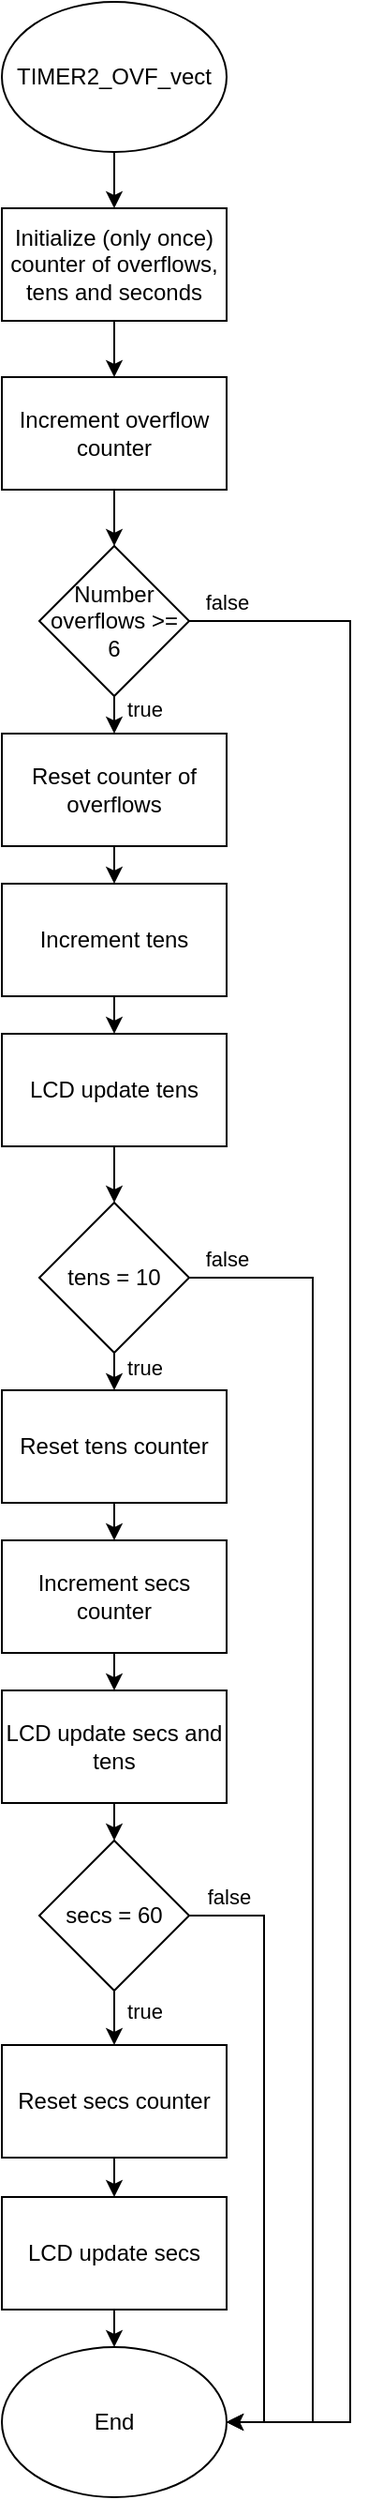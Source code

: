 <mxfile version="15.5.7" type="device"><diagram id="QmCeqWbjlpyHQhTkW4kZ" name="Page-1"><mxGraphModel dx="1185" dy="662" grid="1" gridSize="10" guides="1" tooltips="1" connect="1" arrows="1" fold="1" page="1" pageScale="1" pageWidth="827" pageHeight="1169" math="0" shadow="0"><root><mxCell id="0"/><mxCell id="1" parent="0"/><mxCell id="d3Had_TC5zBTv7Z5mJcT-3" style="edgeStyle=orthogonalEdgeStyle;rounded=0;orthogonalLoop=1;jettySize=auto;html=1;exitX=0.5;exitY=1;exitDx=0;exitDy=0;entryX=0.5;entryY=0;entryDx=0;entryDy=0;" edge="1" parent="1" source="d3Had_TC5zBTv7Z5mJcT-1" target="d3Had_TC5zBTv7Z5mJcT-2"><mxGeometry relative="1" as="geometry"/></mxCell><mxCell id="d3Had_TC5zBTv7Z5mJcT-1" value="TIMER2_OVF_vect" style="ellipse;whiteSpace=wrap;html=1;" vertex="1" parent="1"><mxGeometry x="354" y="80" width="120" height="80" as="geometry"/></mxCell><mxCell id="d3Had_TC5zBTv7Z5mJcT-5" style="edgeStyle=orthogonalEdgeStyle;rounded=0;orthogonalLoop=1;jettySize=auto;html=1;exitX=0.5;exitY=1;exitDx=0;exitDy=0;entryX=0.5;entryY=0;entryDx=0;entryDy=0;" edge="1" parent="1" source="d3Had_TC5zBTv7Z5mJcT-2" target="d3Had_TC5zBTv7Z5mJcT-4"><mxGeometry relative="1" as="geometry"/></mxCell><mxCell id="d3Had_TC5zBTv7Z5mJcT-2" value="Initialize (only once) counter of overflows, tens and seconds" style="rounded=0;whiteSpace=wrap;html=1;" vertex="1" parent="1"><mxGeometry x="354" y="190" width="120" height="60" as="geometry"/></mxCell><mxCell id="d3Had_TC5zBTv7Z5mJcT-8" style="edgeStyle=orthogonalEdgeStyle;rounded=0;orthogonalLoop=1;jettySize=auto;html=1;exitX=0.5;exitY=1;exitDx=0;exitDy=0;entryX=0.5;entryY=0;entryDx=0;entryDy=0;" edge="1" parent="1" source="d3Had_TC5zBTv7Z5mJcT-4" target="d3Had_TC5zBTv7Z5mJcT-6"><mxGeometry relative="1" as="geometry"/></mxCell><mxCell id="d3Had_TC5zBTv7Z5mJcT-4" value="Increment overflow counter" style="rounded=0;whiteSpace=wrap;html=1;" vertex="1" parent="1"><mxGeometry x="354" y="280" width="120" height="60" as="geometry"/></mxCell><mxCell id="d3Had_TC5zBTv7Z5mJcT-9" style="edgeStyle=orthogonalEdgeStyle;rounded=0;orthogonalLoop=1;jettySize=auto;html=1;exitX=0.5;exitY=1;exitDx=0;exitDy=0;entryX=0.5;entryY=0;entryDx=0;entryDy=0;" edge="1" parent="1" source="d3Had_TC5zBTv7Z5mJcT-6" target="d3Had_TC5zBTv7Z5mJcT-7"><mxGeometry relative="1" as="geometry"/></mxCell><mxCell id="d3Had_TC5zBTv7Z5mJcT-10" value="true" style="edgeLabel;html=1;align=center;verticalAlign=middle;resizable=0;points=[];" vertex="1" connectable="0" parent="d3Had_TC5zBTv7Z5mJcT-9"><mxGeometry x="-0.295" relative="1" as="geometry"><mxPoint x="16" as="offset"/></mxGeometry></mxCell><mxCell id="d3Had_TC5zBTv7Z5mJcT-35" style="edgeStyle=orthogonalEdgeStyle;rounded=0;orthogonalLoop=1;jettySize=auto;html=1;exitX=1;exitY=0.5;exitDx=0;exitDy=0;entryX=1;entryY=0.5;entryDx=0;entryDy=0;" edge="1" parent="1" source="d3Had_TC5zBTv7Z5mJcT-6" target="d3Had_TC5zBTv7Z5mJcT-31"><mxGeometry relative="1" as="geometry"><mxPoint x="540" y="1385.0" as="targetPoint"/><Array as="points"><mxPoint x="540" y="410"/><mxPoint x="540" y="1370"/></Array></mxGeometry></mxCell><mxCell id="d3Had_TC5zBTv7Z5mJcT-38" value="false" style="edgeLabel;html=1;align=center;verticalAlign=middle;resizable=0;points=[];" vertex="1" connectable="0" parent="d3Had_TC5zBTv7Z5mJcT-35"><mxGeometry x="-0.952" relative="1" as="geometry"><mxPoint x="-7" y="-10" as="offset"/></mxGeometry></mxCell><mxCell id="d3Had_TC5zBTv7Z5mJcT-6" value="Number overflows &amp;gt;= 6" style="rhombus;whiteSpace=wrap;html=1;" vertex="1" parent="1"><mxGeometry x="374" y="370" width="80" height="80" as="geometry"/></mxCell><mxCell id="d3Had_TC5zBTv7Z5mJcT-12" style="edgeStyle=orthogonalEdgeStyle;rounded=0;orthogonalLoop=1;jettySize=auto;html=1;exitX=0.5;exitY=1;exitDx=0;exitDy=0;entryX=0.5;entryY=0;entryDx=0;entryDy=0;" edge="1" parent="1" source="d3Had_TC5zBTv7Z5mJcT-7" target="d3Had_TC5zBTv7Z5mJcT-11"><mxGeometry relative="1" as="geometry"/></mxCell><mxCell id="d3Had_TC5zBTv7Z5mJcT-7" value="Reset counter of overflows" style="rounded=0;whiteSpace=wrap;html=1;" vertex="1" parent="1"><mxGeometry x="354" y="470" width="120" height="60" as="geometry"/></mxCell><mxCell id="d3Had_TC5zBTv7Z5mJcT-14" style="edgeStyle=orthogonalEdgeStyle;rounded=0;orthogonalLoop=1;jettySize=auto;html=1;exitX=0.5;exitY=1;exitDx=0;exitDy=0;entryX=0.5;entryY=0;entryDx=0;entryDy=0;" edge="1" parent="1" source="d3Had_TC5zBTv7Z5mJcT-11" target="d3Had_TC5zBTv7Z5mJcT-13"><mxGeometry relative="1" as="geometry"/></mxCell><mxCell id="d3Had_TC5zBTv7Z5mJcT-11" value="Increment tens" style="rounded=0;whiteSpace=wrap;html=1;" vertex="1" parent="1"><mxGeometry x="354" y="550" width="120" height="60" as="geometry"/></mxCell><mxCell id="d3Had_TC5zBTv7Z5mJcT-16" style="edgeStyle=orthogonalEdgeStyle;rounded=0;orthogonalLoop=1;jettySize=auto;html=1;exitX=0.5;exitY=1;exitDx=0;exitDy=0;entryX=0.5;entryY=0;entryDx=0;entryDy=0;" edge="1" parent="1" source="d3Had_TC5zBTv7Z5mJcT-13" target="d3Had_TC5zBTv7Z5mJcT-15"><mxGeometry relative="1" as="geometry"/></mxCell><mxCell id="d3Had_TC5zBTv7Z5mJcT-13" value="LCD update tens" style="rounded=0;whiteSpace=wrap;html=1;" vertex="1" parent="1"><mxGeometry x="354" y="630" width="120" height="60" as="geometry"/></mxCell><mxCell id="d3Had_TC5zBTv7Z5mJcT-18" style="edgeStyle=orthogonalEdgeStyle;rounded=0;orthogonalLoop=1;jettySize=auto;html=1;exitX=0.5;exitY=1;exitDx=0;exitDy=0;entryX=0.5;entryY=0;entryDx=0;entryDy=0;" edge="1" parent="1" source="d3Had_TC5zBTv7Z5mJcT-15" target="d3Had_TC5zBTv7Z5mJcT-17"><mxGeometry relative="1" as="geometry"/></mxCell><mxCell id="d3Had_TC5zBTv7Z5mJcT-19" value="true" style="edgeLabel;html=1;align=center;verticalAlign=middle;resizable=0;points=[];" vertex="1" connectable="0" parent="d3Had_TC5zBTv7Z5mJcT-18"><mxGeometry x="-0.224" relative="1" as="geometry"><mxPoint x="16" as="offset"/></mxGeometry></mxCell><mxCell id="d3Had_TC5zBTv7Z5mJcT-34" style="edgeStyle=orthogonalEdgeStyle;rounded=0;orthogonalLoop=1;jettySize=auto;html=1;exitX=1;exitY=0.5;exitDx=0;exitDy=0;entryX=1;entryY=0.5;entryDx=0;entryDy=0;" edge="1" parent="1" source="d3Had_TC5zBTv7Z5mJcT-15" target="d3Had_TC5zBTv7Z5mJcT-31"><mxGeometry relative="1" as="geometry"><mxPoint x="520" y="1381.667" as="targetPoint"/><Array as="points"><mxPoint x="520" y="760"/><mxPoint x="520" y="1370"/></Array></mxGeometry></mxCell><mxCell id="d3Had_TC5zBTv7Z5mJcT-37" value="false" style="edgeLabel;html=1;align=center;verticalAlign=middle;resizable=0;points=[];" vertex="1" connectable="0" parent="d3Had_TC5zBTv7Z5mJcT-34"><mxGeometry x="-0.949" y="2" relative="1" as="geometry"><mxPoint x="1" y="-8" as="offset"/></mxGeometry></mxCell><mxCell id="d3Had_TC5zBTv7Z5mJcT-15" value="tens = 10" style="rhombus;whiteSpace=wrap;html=1;" vertex="1" parent="1"><mxGeometry x="374" y="720" width="80" height="80" as="geometry"/></mxCell><mxCell id="d3Had_TC5zBTv7Z5mJcT-21" style="edgeStyle=orthogonalEdgeStyle;rounded=0;orthogonalLoop=1;jettySize=auto;html=1;exitX=0.5;exitY=1;exitDx=0;exitDy=0;entryX=0.5;entryY=0;entryDx=0;entryDy=0;" edge="1" parent="1" source="d3Had_TC5zBTv7Z5mJcT-17" target="d3Had_TC5zBTv7Z5mJcT-20"><mxGeometry relative="1" as="geometry"/></mxCell><mxCell id="d3Had_TC5zBTv7Z5mJcT-17" value="Reset tens counter" style="rounded=0;whiteSpace=wrap;html=1;" vertex="1" parent="1"><mxGeometry x="354" y="820" width="120" height="60" as="geometry"/></mxCell><mxCell id="d3Had_TC5zBTv7Z5mJcT-23" style="edgeStyle=orthogonalEdgeStyle;rounded=0;orthogonalLoop=1;jettySize=auto;html=1;exitX=0.5;exitY=1;exitDx=0;exitDy=0;entryX=0.5;entryY=0;entryDx=0;entryDy=0;" edge="1" parent="1" source="d3Had_TC5zBTv7Z5mJcT-20" target="d3Had_TC5zBTv7Z5mJcT-22"><mxGeometry relative="1" as="geometry"/></mxCell><mxCell id="d3Had_TC5zBTv7Z5mJcT-20" value="Increment secs counter" style="rounded=0;whiteSpace=wrap;html=1;" vertex="1" parent="1"><mxGeometry x="354" y="900" width="120" height="60" as="geometry"/></mxCell><mxCell id="d3Had_TC5zBTv7Z5mJcT-25" style="edgeStyle=orthogonalEdgeStyle;rounded=0;orthogonalLoop=1;jettySize=auto;html=1;exitX=0.5;exitY=1;exitDx=0;exitDy=0;entryX=0.5;entryY=0;entryDx=0;entryDy=0;" edge="1" parent="1" source="d3Had_TC5zBTv7Z5mJcT-22" target="d3Had_TC5zBTv7Z5mJcT-24"><mxGeometry relative="1" as="geometry"/></mxCell><mxCell id="d3Had_TC5zBTv7Z5mJcT-22" value="LCD update secs and tens" style="rounded=0;whiteSpace=wrap;html=1;" vertex="1" parent="1"><mxGeometry x="354" y="980" width="120" height="60" as="geometry"/></mxCell><mxCell id="d3Had_TC5zBTv7Z5mJcT-27" style="edgeStyle=orthogonalEdgeStyle;rounded=0;orthogonalLoop=1;jettySize=auto;html=1;exitX=0.5;exitY=1;exitDx=0;exitDy=0;entryX=0.5;entryY=0;entryDx=0;entryDy=0;" edge="1" parent="1" source="d3Had_TC5zBTv7Z5mJcT-24" target="d3Had_TC5zBTv7Z5mJcT-26"><mxGeometry relative="1" as="geometry"/></mxCell><mxCell id="d3Had_TC5zBTv7Z5mJcT-30" value="true" style="edgeLabel;html=1;align=center;verticalAlign=middle;resizable=0;points=[];" vertex="1" connectable="0" parent="d3Had_TC5zBTv7Z5mJcT-27"><mxGeometry x="-0.264" y="-1" relative="1" as="geometry"><mxPoint x="17" as="offset"/></mxGeometry></mxCell><mxCell id="d3Had_TC5zBTv7Z5mJcT-33" style="edgeStyle=orthogonalEdgeStyle;rounded=0;orthogonalLoop=1;jettySize=auto;html=1;exitX=1;exitY=0.5;exitDx=0;exitDy=0;entryX=1;entryY=0.5;entryDx=0;entryDy=0;" edge="1" parent="1" source="d3Had_TC5zBTv7Z5mJcT-24" target="d3Had_TC5zBTv7Z5mJcT-31"><mxGeometry relative="1" as="geometry"/></mxCell><mxCell id="d3Had_TC5zBTv7Z5mJcT-36" value="false" style="edgeLabel;html=1;align=center;verticalAlign=middle;resizable=0;points=[];" vertex="1" connectable="0" parent="d3Had_TC5zBTv7Z5mJcT-33"><mxGeometry x="-0.907" relative="1" as="geometry"><mxPoint x="5" y="-10" as="offset"/></mxGeometry></mxCell><mxCell id="d3Had_TC5zBTv7Z5mJcT-24" value="secs = 60" style="rhombus;whiteSpace=wrap;html=1;" vertex="1" parent="1"><mxGeometry x="374" y="1060" width="80" height="80" as="geometry"/></mxCell><mxCell id="d3Had_TC5zBTv7Z5mJcT-29" style="edgeStyle=orthogonalEdgeStyle;rounded=0;orthogonalLoop=1;jettySize=auto;html=1;exitX=0.5;exitY=1;exitDx=0;exitDy=0;entryX=0.5;entryY=0;entryDx=0;entryDy=0;" edge="1" parent="1" source="d3Had_TC5zBTv7Z5mJcT-26" target="d3Had_TC5zBTv7Z5mJcT-28"><mxGeometry relative="1" as="geometry"/></mxCell><mxCell id="d3Had_TC5zBTv7Z5mJcT-26" value="Reset secs counter" style="rounded=0;whiteSpace=wrap;html=1;" vertex="1" parent="1"><mxGeometry x="354" y="1169" width="120" height="60" as="geometry"/></mxCell><mxCell id="d3Had_TC5zBTv7Z5mJcT-32" style="edgeStyle=orthogonalEdgeStyle;rounded=0;orthogonalLoop=1;jettySize=auto;html=1;exitX=0.5;exitY=1;exitDx=0;exitDy=0;entryX=0.5;entryY=0;entryDx=0;entryDy=0;" edge="1" parent="1" source="d3Had_TC5zBTv7Z5mJcT-28" target="d3Had_TC5zBTv7Z5mJcT-31"><mxGeometry relative="1" as="geometry"/></mxCell><mxCell id="d3Had_TC5zBTv7Z5mJcT-28" value="LCD update secs" style="rounded=0;whiteSpace=wrap;html=1;" vertex="1" parent="1"><mxGeometry x="354" y="1250" width="120" height="60" as="geometry"/></mxCell><mxCell id="d3Had_TC5zBTv7Z5mJcT-31" value="End" style="ellipse;whiteSpace=wrap;html=1;" vertex="1" parent="1"><mxGeometry x="354" y="1330" width="120" height="80" as="geometry"/></mxCell></root></mxGraphModel></diagram></mxfile>